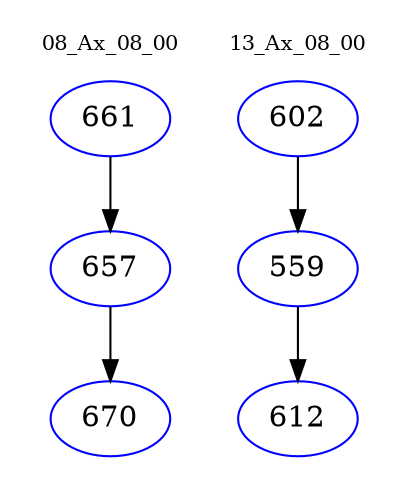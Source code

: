 digraph{
subgraph cluster_0 {
color = white
label = "08_Ax_08_00";
fontsize=10;
T0_661 [label="661", color="blue"]
T0_661 -> T0_657 [color="black"]
T0_657 [label="657", color="blue"]
T0_657 -> T0_670 [color="black"]
T0_670 [label="670", color="blue"]
}
subgraph cluster_1 {
color = white
label = "13_Ax_08_00";
fontsize=10;
T1_602 [label="602", color="blue"]
T1_602 -> T1_559 [color="black"]
T1_559 [label="559", color="blue"]
T1_559 -> T1_612 [color="black"]
T1_612 [label="612", color="blue"]
}
}
